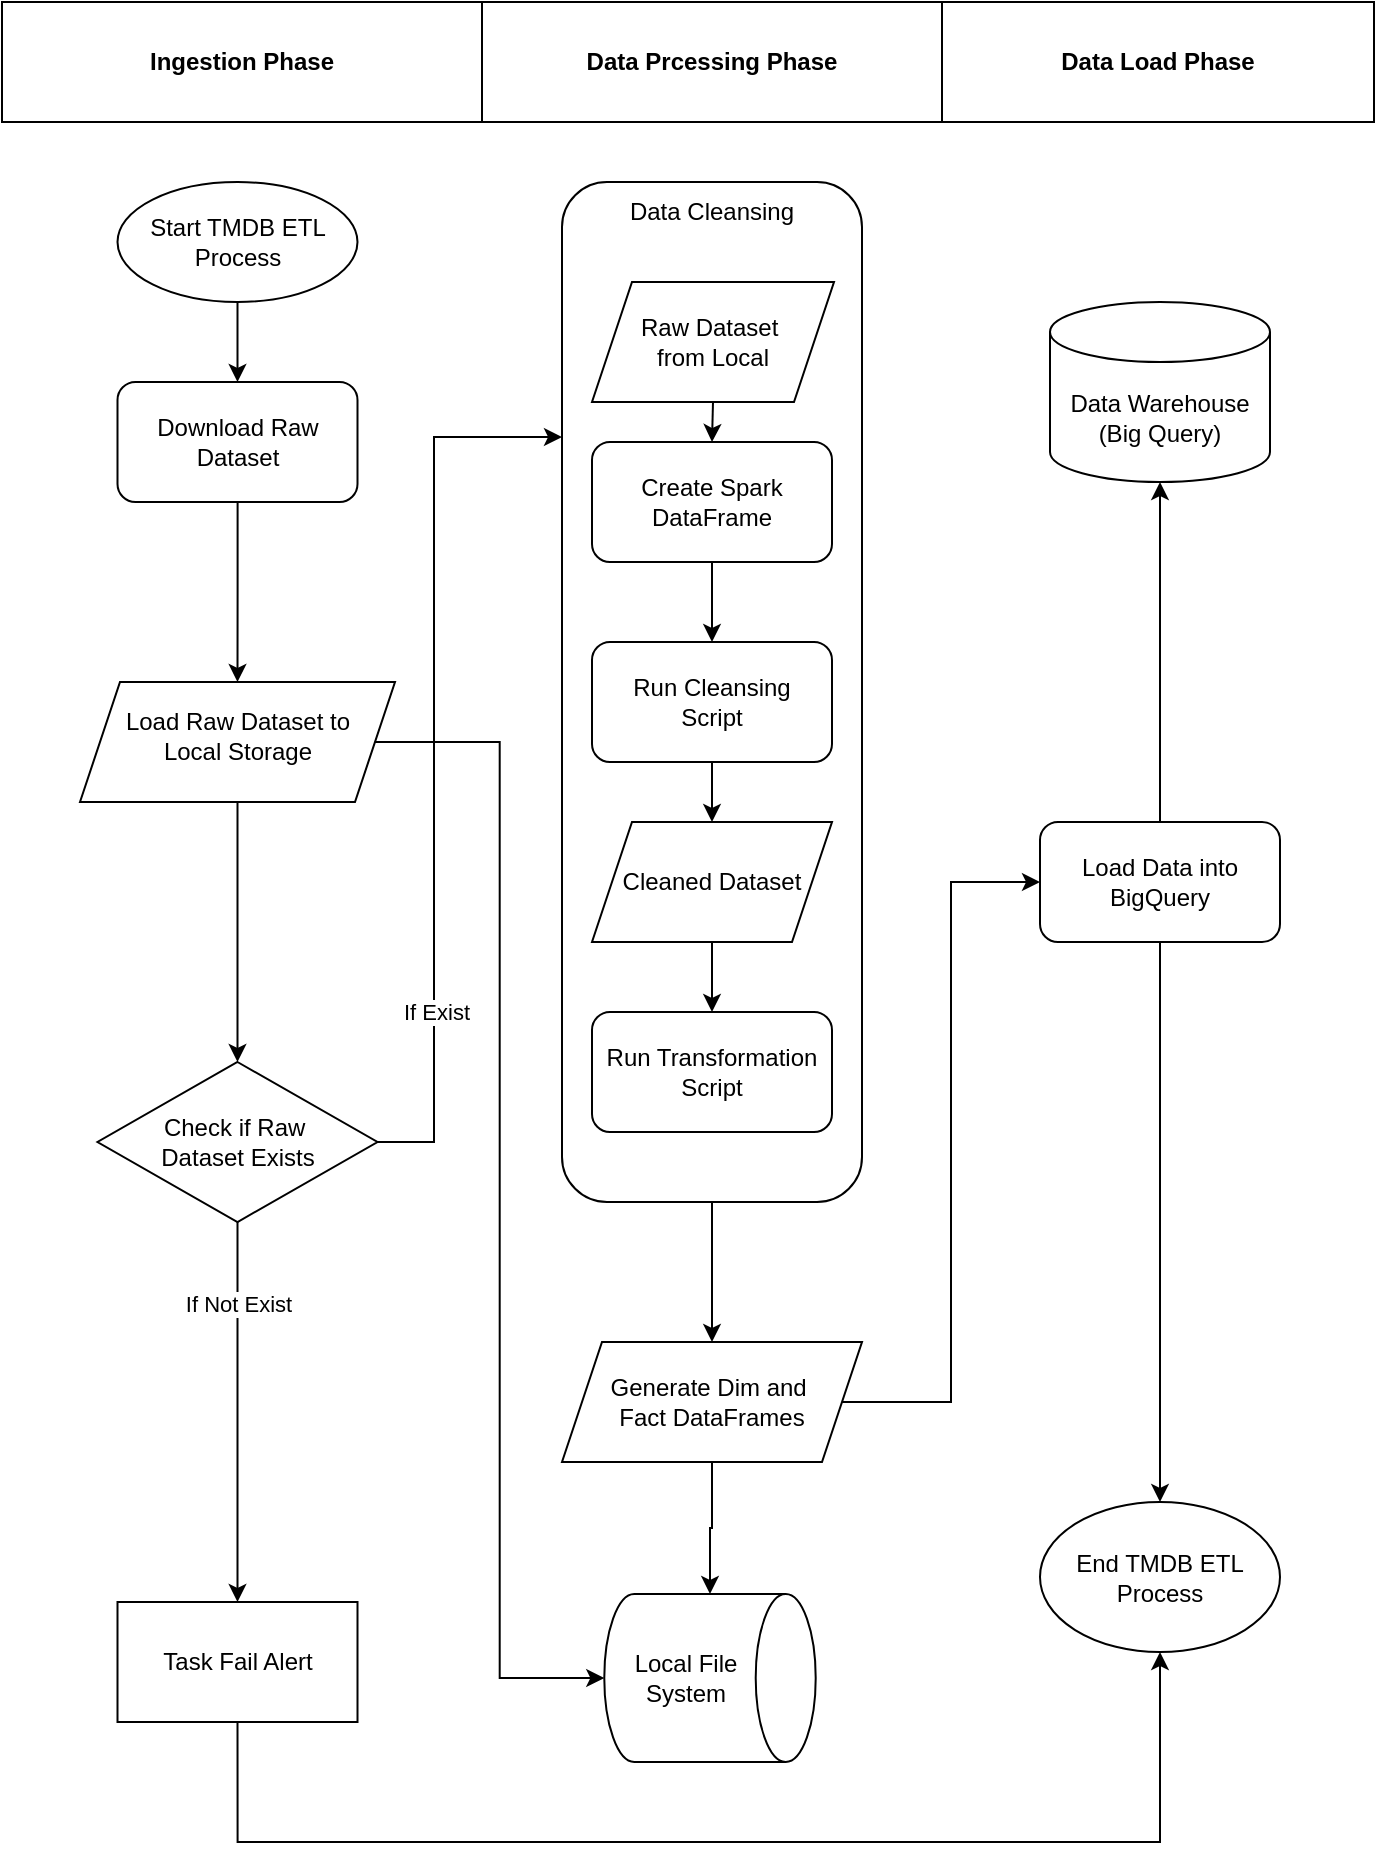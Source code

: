<mxfile version="27.2.0">
  <diagram id="C5RBs43oDa-KdzZeNtuy" name="Page-1">
    <mxGraphModel dx="1042" dy="527" grid="1" gridSize="10" guides="1" tooltips="1" connect="1" arrows="1" fold="1" page="1" pageScale="1" pageWidth="827" pageHeight="1169" math="0" shadow="0">
      <root>
        <mxCell id="WIyWlLk6GJQsqaUBKTNV-0" />
        <mxCell id="WIyWlLk6GJQsqaUBKTNV-1" parent="WIyWlLk6GJQsqaUBKTNV-0" />
        <mxCell id="5OKmxcMu6-beXj354qPA-26" value="" style="edgeStyle=orthogonalEdgeStyle;rounded=0;orthogonalLoop=1;jettySize=auto;html=1;" parent="WIyWlLk6GJQsqaUBKTNV-1" source="5OKmxcMu6-beXj354qPA-0" target="5OKmxcMu6-beXj354qPA-8" edge="1">
          <mxGeometry relative="1" as="geometry" />
        </mxCell>
        <mxCell id="5OKmxcMu6-beXj354qPA-0" value="Download Raw Dataset" style="rounded=1;whiteSpace=wrap;html=1;" parent="WIyWlLk6GJQsqaUBKTNV-1" vertex="1">
          <mxGeometry x="131.75" y="230" width="120" height="60" as="geometry" />
        </mxCell>
        <mxCell id="5OKmxcMu6-beXj354qPA-24" style="edgeStyle=orthogonalEdgeStyle;rounded=0;orthogonalLoop=1;jettySize=auto;html=1;exitX=0.5;exitY=1;exitDx=0;exitDy=0;entryX=0.5;entryY=0;entryDx=0;entryDy=0;" parent="WIyWlLk6GJQsqaUBKTNV-1" source="5OKmxcMu6-beXj354qPA-1" target="5OKmxcMu6-beXj354qPA-0" edge="1">
          <mxGeometry relative="1" as="geometry" />
        </mxCell>
        <mxCell id="5OKmxcMu6-beXj354qPA-1" value="Start TMDB ETL Process" style="ellipse;whiteSpace=wrap;html=1;" parent="WIyWlLk6GJQsqaUBKTNV-1" vertex="1">
          <mxGeometry x="131.75" y="130" width="120" height="60" as="geometry" />
        </mxCell>
        <mxCell id="PiRBTrWFmI5AwXph0IvP-0" style="edgeStyle=orthogonalEdgeStyle;rounded=0;orthogonalLoop=1;jettySize=auto;html=1;exitX=0.5;exitY=1;exitDx=0;exitDy=0;entryX=0.5;entryY=0;entryDx=0;entryDy=0;" parent="WIyWlLk6GJQsqaUBKTNV-1" source="5OKmxcMu6-beXj354qPA-8" target="5OKmxcMu6-beXj354qPA-9" edge="1">
          <mxGeometry relative="1" as="geometry" />
        </mxCell>
        <mxCell id="5OKmxcMu6-beXj354qPA-8" value="&lt;table&gt;&lt;tbody&gt;&lt;tr&gt;&lt;td data-end=&quot;969&quot; data-start=&quot;931&quot; data-col-size=&quot;sm&quot;&gt;&lt;code data-end=&quot;968&quot; data-start=&quot;933&quot;&gt;&lt;font face=&quot;Helvetica&quot;&gt;Load Raw Dataset to &lt;br&gt;Local Storage&lt;/font&gt;&lt;/code&gt;&lt;/td&gt;&lt;/tr&gt;&lt;/tbody&gt;&lt;/table&gt;&lt;table&gt;&lt;tbody&gt;&lt;tr&gt;&lt;td data-end=&quot;1008&quot; data-start=&quot;969&quot; data-col-size=&quot;sm&quot;&gt;&lt;/td&gt;&lt;/tr&gt;&lt;/tbody&gt;&lt;/table&gt;" style="shape=parallelogram;perimeter=parallelogramPerimeter;whiteSpace=wrap;html=1;fixedSize=1;" parent="WIyWlLk6GJQsqaUBKTNV-1" vertex="1">
          <mxGeometry x="113" y="380" width="157.5" height="60" as="geometry" />
        </mxCell>
        <mxCell id="5OKmxcMu6-beXj354qPA-74" style="edgeStyle=orthogonalEdgeStyle;rounded=0;orthogonalLoop=1;jettySize=auto;html=1;exitX=1;exitY=0.5;exitDx=0;exitDy=0;entryX=0;entryY=0.25;entryDx=0;entryDy=0;" parent="WIyWlLk6GJQsqaUBKTNV-1" source="5OKmxcMu6-beXj354qPA-9" target="5OKmxcMu6-beXj354qPA-10" edge="1">
          <mxGeometry relative="1" as="geometry">
            <Array as="points">
              <mxPoint x="290" y="610" />
              <mxPoint x="290" y="257" />
            </Array>
          </mxGeometry>
        </mxCell>
        <mxCell id="5OKmxcMu6-beXj354qPA-75" value="If Exist" style="edgeLabel;html=1;align=center;verticalAlign=middle;resizable=0;points=[];" parent="5OKmxcMu6-beXj354qPA-74" vertex="1" connectable="0">
          <mxGeometry x="-0.306" y="-1" relative="1" as="geometry">
            <mxPoint y="61" as="offset" />
          </mxGeometry>
        </mxCell>
        <mxCell id="PiRBTrWFmI5AwXph0IvP-4" style="edgeStyle=orthogonalEdgeStyle;rounded=0;orthogonalLoop=1;jettySize=auto;html=1;exitX=0.5;exitY=1;exitDx=0;exitDy=0;entryX=0.5;entryY=0;entryDx=0;entryDy=0;" parent="WIyWlLk6GJQsqaUBKTNV-1" source="5OKmxcMu6-beXj354qPA-9" target="PiRBTrWFmI5AwXph0IvP-2" edge="1">
          <mxGeometry relative="1" as="geometry" />
        </mxCell>
        <mxCell id="PiRBTrWFmI5AwXph0IvP-5" value="If Not Exist" style="edgeLabel;html=1;align=center;verticalAlign=middle;resizable=0;points=[];" parent="PiRBTrWFmI5AwXph0IvP-4" vertex="1" connectable="0">
          <mxGeometry x="-0.15" y="-2" relative="1" as="geometry">
            <mxPoint x="2" y="-40" as="offset" />
          </mxGeometry>
        </mxCell>
        <mxCell id="5OKmxcMu6-beXj354qPA-9" value="Check if Raw&amp;nbsp;&lt;div&gt;Dataset Exists&lt;/div&gt;" style="rhombus;whiteSpace=wrap;html=1;" parent="WIyWlLk6GJQsqaUBKTNV-1" vertex="1">
          <mxGeometry x="121.75" y="570" width="140" height="80" as="geometry" />
        </mxCell>
        <mxCell id="5OKmxcMu6-beXj354qPA-17" value="" style="group" parent="WIyWlLk6GJQsqaUBKTNV-1" vertex="1" connectable="0">
          <mxGeometry x="368" y="841" width="120" height="74" as="geometry" />
        </mxCell>
        <mxCell id="5OKmxcMu6-beXj354qPA-14" value="" style="shape=cylinder3;whiteSpace=wrap;html=1;boundedLbl=1;backgroundOutline=1;size=15;rotation=90;" parent="5OKmxcMu6-beXj354qPA-17" vertex="1">
          <mxGeometry x="18" y="-15.857" width="84" height="105.714" as="geometry" />
        </mxCell>
        <mxCell id="5OKmxcMu6-beXj354qPA-15" value="Local File System" style="text;html=1;align=center;verticalAlign=middle;whiteSpace=wrap;rounded=0;" parent="5OKmxcMu6-beXj354qPA-17" vertex="1">
          <mxGeometry x="18" y="23.786" width="60" height="26.429" as="geometry" />
        </mxCell>
        <mxCell id="5OKmxcMu6-beXj354qPA-61" style="edgeStyle=orthogonalEdgeStyle;rounded=0;orthogonalLoop=1;jettySize=auto;html=1;exitX=1;exitY=0.5;exitDx=0;exitDy=0;entryX=0;entryY=0.5;entryDx=0;entryDy=0;" parent="WIyWlLk6GJQsqaUBKTNV-1" source="5OKmxcMu6-beXj354qPA-18" target="5OKmxcMu6-beXj354qPA-20" edge="1">
          <mxGeometry relative="1" as="geometry" />
        </mxCell>
        <mxCell id="5OKmxcMu6-beXj354qPA-18" value="Generate Dim and&amp;nbsp;&lt;div&gt;Fact DataFrames&lt;/div&gt;" style="shape=parallelogram;perimeter=parallelogramPerimeter;whiteSpace=wrap;html=1;fixedSize=1;" parent="WIyWlLk6GJQsqaUBKTNV-1" vertex="1">
          <mxGeometry x="354" y="710" width="150" height="60" as="geometry" />
        </mxCell>
        <mxCell id="5OKmxcMu6-beXj354qPA-60" style="edgeStyle=orthogonalEdgeStyle;rounded=0;orthogonalLoop=1;jettySize=auto;html=1;exitX=0.5;exitY=1;exitDx=0;exitDy=0;entryX=0.5;entryY=0;entryDx=0;entryDy=0;" parent="WIyWlLk6GJQsqaUBKTNV-1" source="5OKmxcMu6-beXj354qPA-20" target="5OKmxcMu6-beXj354qPA-22" edge="1">
          <mxGeometry relative="1" as="geometry" />
        </mxCell>
        <mxCell id="5OKmxcMu6-beXj354qPA-20" value="Load Data into BigQuery" style="rounded=1;whiteSpace=wrap;html=1;" parent="WIyWlLk6GJQsqaUBKTNV-1" vertex="1">
          <mxGeometry x="593" y="450" width="120" height="60" as="geometry" />
        </mxCell>
        <mxCell id="5OKmxcMu6-beXj354qPA-21" value="Data Warehouse (Big Query)" style="shape=cylinder3;whiteSpace=wrap;html=1;boundedLbl=1;backgroundOutline=1;size=15;" parent="WIyWlLk6GJQsqaUBKTNV-1" vertex="1">
          <mxGeometry x="598" y="190" width="110" height="90" as="geometry" />
        </mxCell>
        <mxCell id="5OKmxcMu6-beXj354qPA-22" value="End TMDB ETL Process" style="ellipse;whiteSpace=wrap;html=1;" parent="WIyWlLk6GJQsqaUBKTNV-1" vertex="1">
          <mxGeometry x="593" y="790" width="120" height="75" as="geometry" />
        </mxCell>
        <mxCell id="5OKmxcMu6-beXj354qPA-48" style="edgeStyle=orthogonalEdgeStyle;rounded=0;orthogonalLoop=1;jettySize=auto;html=1;exitX=0.5;exitY=0;exitDx=0;exitDy=0;entryX=0.5;entryY=1;entryDx=0;entryDy=0;entryPerimeter=0;" parent="WIyWlLk6GJQsqaUBKTNV-1" source="5OKmxcMu6-beXj354qPA-20" target="5OKmxcMu6-beXj354qPA-21" edge="1">
          <mxGeometry relative="1" as="geometry" />
        </mxCell>
        <mxCell id="5OKmxcMu6-beXj354qPA-55" style="edgeStyle=orthogonalEdgeStyle;rounded=0;orthogonalLoop=1;jettySize=auto;html=1;exitX=1;exitY=0.5;exitDx=0;exitDy=0;entryX=0.5;entryY=1;entryDx=0;entryDy=0;entryPerimeter=0;" parent="WIyWlLk6GJQsqaUBKTNV-1" source="5OKmxcMu6-beXj354qPA-8" target="5OKmxcMu6-beXj354qPA-14" edge="1">
          <mxGeometry relative="1" as="geometry" />
        </mxCell>
        <mxCell id="5OKmxcMu6-beXj354qPA-57" style="edgeStyle=orthogonalEdgeStyle;rounded=0;orthogonalLoop=1;jettySize=auto;html=1;exitX=0.5;exitY=1;exitDx=0;exitDy=0;entryX=0.5;entryY=0;entryDx=0;entryDy=0;" parent="WIyWlLk6GJQsqaUBKTNV-1" source="5OKmxcMu6-beXj354qPA-10" target="5OKmxcMu6-beXj354qPA-18" edge="1">
          <mxGeometry relative="1" as="geometry" />
        </mxCell>
        <mxCell id="5OKmxcMu6-beXj354qPA-58" style="edgeStyle=orthogonalEdgeStyle;rounded=0;orthogonalLoop=1;jettySize=auto;html=1;exitX=0.5;exitY=1;exitDx=0;exitDy=0;entryX=0;entryY=0.5;entryDx=0;entryDy=0;entryPerimeter=0;" parent="WIyWlLk6GJQsqaUBKTNV-1" source="5OKmxcMu6-beXj354qPA-18" target="5OKmxcMu6-beXj354qPA-14" edge="1">
          <mxGeometry relative="1" as="geometry" />
        </mxCell>
        <mxCell id="5OKmxcMu6-beXj354qPA-71" value="&lt;b&gt;Ingestion Phase&lt;/b&gt;" style="rounded=0;whiteSpace=wrap;html=1;" parent="WIyWlLk6GJQsqaUBKTNV-1" vertex="1">
          <mxGeometry x="74" y="40" width="240" height="60" as="geometry" />
        </mxCell>
        <mxCell id="5OKmxcMu6-beXj354qPA-72" value="&lt;b&gt;Data Prcessing Phase&lt;/b&gt;" style="rounded=0;whiteSpace=wrap;html=1;" parent="WIyWlLk6GJQsqaUBKTNV-1" vertex="1">
          <mxGeometry x="314" y="40" width="230" height="60" as="geometry" />
        </mxCell>
        <mxCell id="5OKmxcMu6-beXj354qPA-73" value="&lt;b&gt;Data Load Phase&lt;/b&gt;" style="rounded=0;whiteSpace=wrap;html=1;" parent="WIyWlLk6GJQsqaUBKTNV-1" vertex="1">
          <mxGeometry x="544" y="40" width="216" height="60" as="geometry" />
        </mxCell>
        <mxCell id="PiRBTrWFmI5AwXph0IvP-6" style="edgeStyle=orthogonalEdgeStyle;rounded=0;orthogonalLoop=1;jettySize=auto;html=1;exitX=0.5;exitY=1;exitDx=0;exitDy=0;entryX=0.5;entryY=1;entryDx=0;entryDy=0;" parent="WIyWlLk6GJQsqaUBKTNV-1" source="PiRBTrWFmI5AwXph0IvP-2" target="5OKmxcMu6-beXj354qPA-22" edge="1">
          <mxGeometry relative="1" as="geometry">
            <Array as="points">
              <mxPoint x="192" y="960" />
              <mxPoint x="653" y="960" />
            </Array>
          </mxGeometry>
        </mxCell>
        <mxCell id="PiRBTrWFmI5AwXph0IvP-2" value="Task Fail Alert" style="rounded=0;whiteSpace=wrap;html=1;" parent="WIyWlLk6GJQsqaUBKTNV-1" vertex="1">
          <mxGeometry x="131.75" y="840" width="120" height="60" as="geometry" />
        </mxCell>
        <mxCell id="5OKmxcMu6-beXj354qPA-10" value="" style="rounded=1;whiteSpace=wrap;html=1;fillColor=none;" parent="WIyWlLk6GJQsqaUBKTNV-1" vertex="1">
          <mxGeometry x="354" y="130" width="150" height="510" as="geometry" />
        </mxCell>
        <mxCell id="5OKmxcMu6-beXj354qPA-65" style="edgeStyle=orthogonalEdgeStyle;rounded=0;orthogonalLoop=1;jettySize=auto;html=1;exitX=0.5;exitY=1;exitDx=0;exitDy=0;entryX=0.5;entryY=0;entryDx=0;entryDy=0;" parent="WIyWlLk6GJQsqaUBKTNV-1" source="5OKmxcMu6-beXj354qPA-3" target="5OKmxcMu6-beXj354qPA-5" edge="1">
          <mxGeometry relative="1" as="geometry" />
        </mxCell>
        <mxCell id="5OKmxcMu6-beXj354qPA-3" value="Create Spark DataFrame" style="rounded=1;whiteSpace=wrap;html=1;" parent="WIyWlLk6GJQsqaUBKTNV-1" vertex="1">
          <mxGeometry x="369" y="260" width="120" height="60" as="geometry" />
        </mxCell>
        <mxCell id="5OKmxcMu6-beXj354qPA-66" style="edgeStyle=orthogonalEdgeStyle;rounded=0;orthogonalLoop=1;jettySize=auto;html=1;exitX=0.5;exitY=1;exitDx=0;exitDy=0;entryX=0.5;entryY=0;entryDx=0;entryDy=0;" parent="WIyWlLk6GJQsqaUBKTNV-1" source="5OKmxcMu6-beXj354qPA-5" target="5OKmxcMu6-beXj354qPA-23" edge="1">
          <mxGeometry relative="1" as="geometry" />
        </mxCell>
        <mxCell id="5OKmxcMu6-beXj354qPA-5" value="Run Cleansing&lt;div&gt;Script&lt;/div&gt;" style="rounded=1;whiteSpace=wrap;html=1;" parent="WIyWlLk6GJQsqaUBKTNV-1" vertex="1">
          <mxGeometry x="369" y="360" width="120" height="60" as="geometry" />
        </mxCell>
        <mxCell id="5OKmxcMu6-beXj354qPA-6" value="Run Transformation Script" style="rounded=1;whiteSpace=wrap;html=1;" parent="WIyWlLk6GJQsqaUBKTNV-1" vertex="1">
          <mxGeometry x="369" y="545" width="120" height="60" as="geometry" />
        </mxCell>
        <mxCell id="5OKmxcMu6-beXj354qPA-11" value="Data Cleansing" style="text;html=1;align=center;verticalAlign=middle;whiteSpace=wrap;rounded=0;" parent="WIyWlLk6GJQsqaUBKTNV-1" vertex="1">
          <mxGeometry x="374" y="130" width="110" height="30" as="geometry" />
        </mxCell>
        <mxCell id="5OKmxcMu6-beXj354qPA-67" style="edgeStyle=orthogonalEdgeStyle;rounded=0;orthogonalLoop=1;jettySize=auto;html=1;exitX=0.5;exitY=1;exitDx=0;exitDy=0;entryX=0.5;entryY=0;entryDx=0;entryDy=0;" parent="WIyWlLk6GJQsqaUBKTNV-1" source="5OKmxcMu6-beXj354qPA-23" target="5OKmxcMu6-beXj354qPA-6" edge="1">
          <mxGeometry relative="1" as="geometry" />
        </mxCell>
        <mxCell id="5OKmxcMu6-beXj354qPA-23" value="Cleaned Dataset" style="shape=parallelogram;perimeter=parallelogramPerimeter;whiteSpace=wrap;html=1;fixedSize=1;" parent="WIyWlLk6GJQsqaUBKTNV-1" vertex="1">
          <mxGeometry x="369" y="450" width="120" height="60" as="geometry" />
        </mxCell>
        <mxCell id="PiRBTrWFmI5AwXph0IvP-8" style="edgeStyle=orthogonalEdgeStyle;rounded=0;orthogonalLoop=1;jettySize=auto;html=1;exitX=0.5;exitY=1;exitDx=0;exitDy=0;entryX=0.5;entryY=0;entryDx=0;entryDy=0;" parent="WIyWlLk6GJQsqaUBKTNV-1" source="PiRBTrWFmI5AwXph0IvP-7" target="5OKmxcMu6-beXj354qPA-3" edge="1">
          <mxGeometry relative="1" as="geometry" />
        </mxCell>
        <mxCell id="PiRBTrWFmI5AwXph0IvP-7" value="Raw Dataset&amp;nbsp;&lt;div&gt;from Local&lt;/div&gt;" style="shape=parallelogram;perimeter=parallelogramPerimeter;whiteSpace=wrap;html=1;fixedSize=1;" parent="WIyWlLk6GJQsqaUBKTNV-1" vertex="1">
          <mxGeometry x="369" y="180" width="121" height="60" as="geometry" />
        </mxCell>
      </root>
    </mxGraphModel>
  </diagram>
</mxfile>
